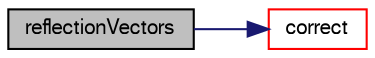 digraph "reflectionVectors"
{
  bgcolor="transparent";
  edge [fontname="FreeSans",fontsize="10",labelfontname="FreeSans",labelfontsize="10"];
  node [fontname="FreeSans",fontsize="10",shape=record];
  rankdir="LR";
  Node0 [label="reflectionVectors",height=0.2,width=0.4,color="black", fillcolor="grey75", style="filled", fontcolor="black"];
  Node0 -> Node1 [color="midnightblue",fontsize="10",style="solid",fontname="FreeSans"];
  Node1 [label="correct",height=0.2,width=0.4,color="red",URL="$a22894.html#a3ae44b28050c3aa494c1d8e18cf618c1",tooltip="Correct for mesh geom/topo changes. "];
}
